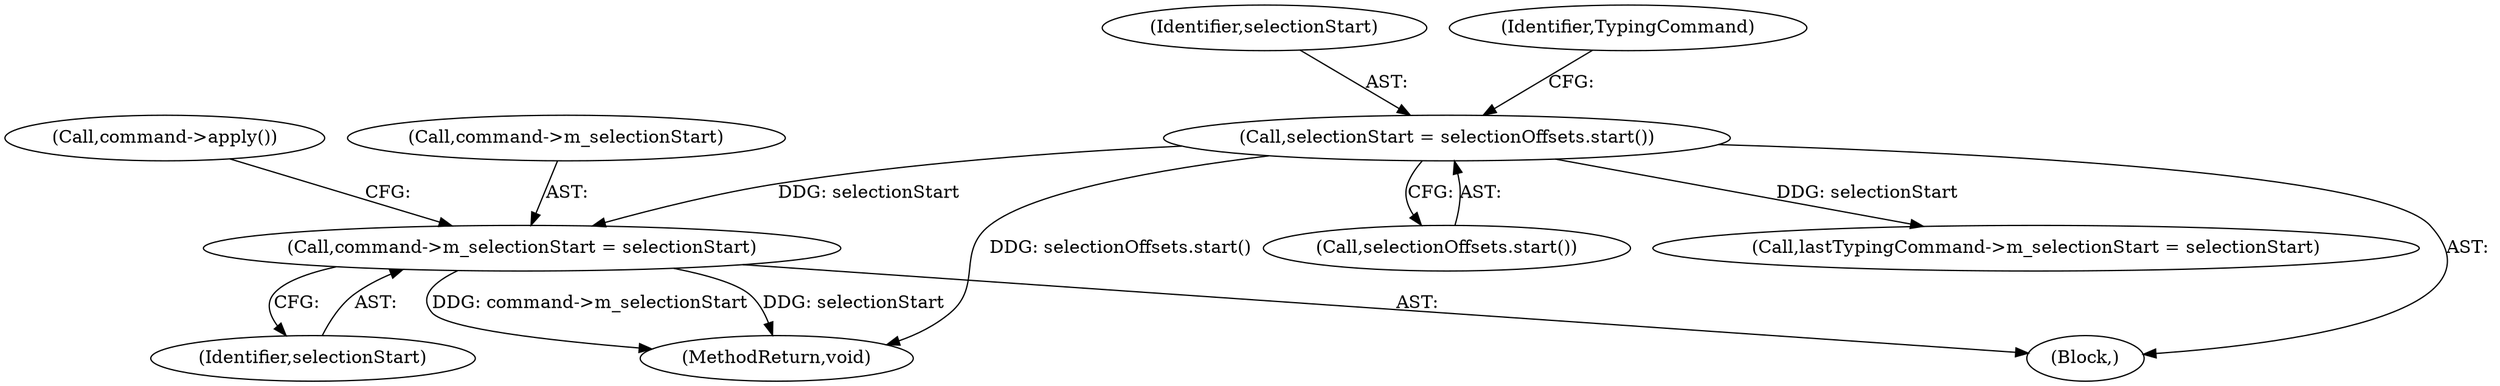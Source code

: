 digraph "0_Chrome_a69c7b5d863dacbb08bfaa04359e3bc0bb4470dc_1@pointer" {
"1000235" [label="(Call,command->m_selectionStart = selectionStart)"];
"1000158" [label="(Call,selectionStart = selectionOffsets.start())"];
"1000240" [label="(Call,command->apply())"];
"1000236" [label="(Call,command->m_selectionStart)"];
"1000160" [label="(Call,selectionOffsets.start())"];
"1000193" [label="(Call,lastTypingCommand->m_selectionStart = selectionStart)"];
"1000239" [label="(Identifier,selectionStart)"];
"1000235" [label="(Call,command->m_selectionStart = selectionStart)"];
"1000158" [label="(Call,selectionStart = selectionOffsets.start())"];
"1000159" [label="(Identifier,selectionStart)"];
"1000248" [label="(MethodReturn,void)"];
"1000164" [label="(Identifier,TypingCommand)"];
"1000107" [label="(Block,)"];
"1000235" -> "1000107"  [label="AST: "];
"1000235" -> "1000239"  [label="CFG: "];
"1000236" -> "1000235"  [label="AST: "];
"1000239" -> "1000235"  [label="AST: "];
"1000240" -> "1000235"  [label="CFG: "];
"1000235" -> "1000248"  [label="DDG: command->m_selectionStart"];
"1000235" -> "1000248"  [label="DDG: selectionStart"];
"1000158" -> "1000235"  [label="DDG: selectionStart"];
"1000158" -> "1000107"  [label="AST: "];
"1000158" -> "1000160"  [label="CFG: "];
"1000159" -> "1000158"  [label="AST: "];
"1000160" -> "1000158"  [label="AST: "];
"1000164" -> "1000158"  [label="CFG: "];
"1000158" -> "1000248"  [label="DDG: selectionOffsets.start()"];
"1000158" -> "1000193"  [label="DDG: selectionStart"];
}
